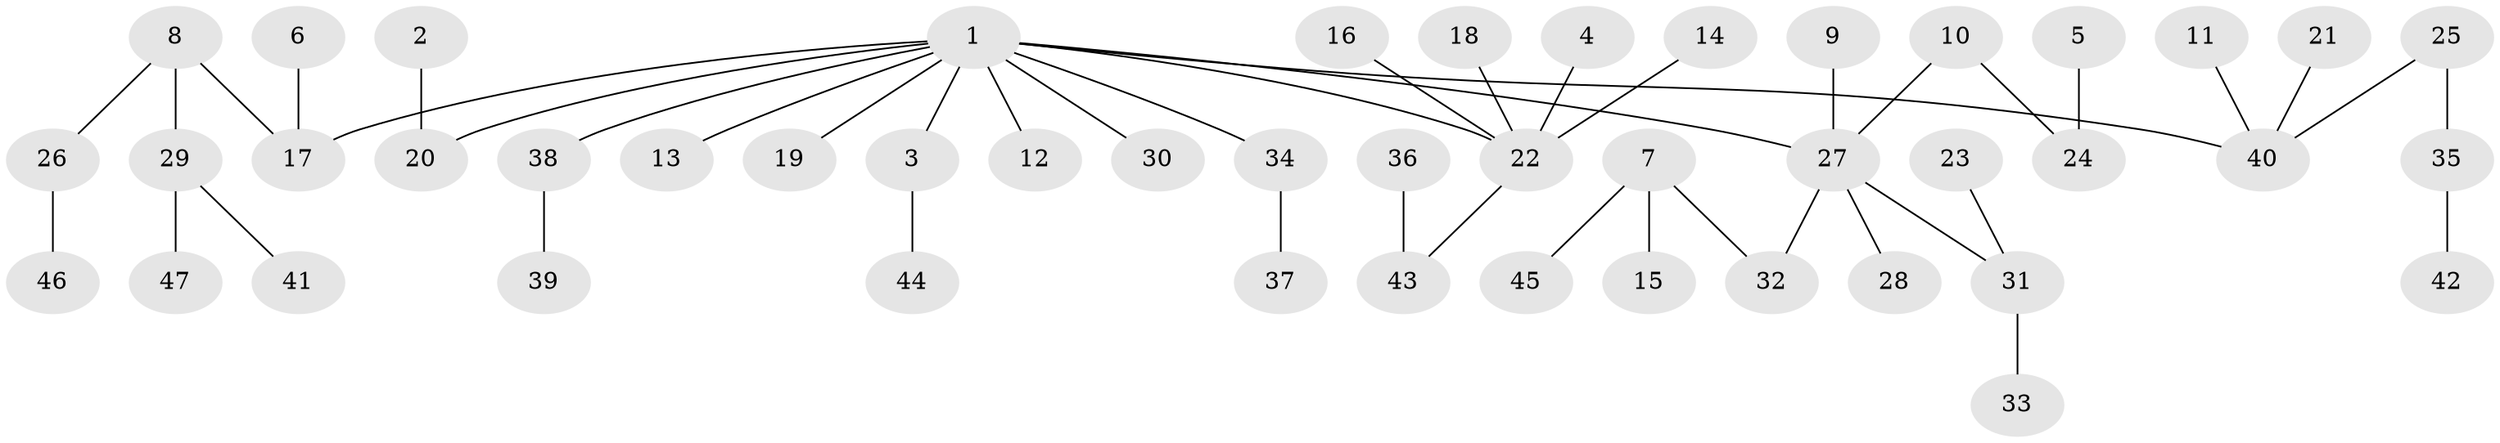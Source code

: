 // original degree distribution, {4: 0.05319148936170213, 8: 0.010638297872340425, 5: 0.02127659574468085, 3: 0.1702127659574468, 1: 0.5319148936170213, 2: 0.19148936170212766, 7: 0.02127659574468085}
// Generated by graph-tools (version 1.1) at 2025/26/03/09/25 03:26:25]
// undirected, 47 vertices, 46 edges
graph export_dot {
graph [start="1"]
  node [color=gray90,style=filled];
  1;
  2;
  3;
  4;
  5;
  6;
  7;
  8;
  9;
  10;
  11;
  12;
  13;
  14;
  15;
  16;
  17;
  18;
  19;
  20;
  21;
  22;
  23;
  24;
  25;
  26;
  27;
  28;
  29;
  30;
  31;
  32;
  33;
  34;
  35;
  36;
  37;
  38;
  39;
  40;
  41;
  42;
  43;
  44;
  45;
  46;
  47;
  1 -- 3 [weight=1.0];
  1 -- 12 [weight=1.0];
  1 -- 13 [weight=1.0];
  1 -- 17 [weight=1.0];
  1 -- 19 [weight=1.0];
  1 -- 20 [weight=1.0];
  1 -- 22 [weight=1.0];
  1 -- 27 [weight=1.0];
  1 -- 30 [weight=1.0];
  1 -- 34 [weight=1.0];
  1 -- 38 [weight=1.0];
  1 -- 40 [weight=1.0];
  2 -- 20 [weight=1.0];
  3 -- 44 [weight=1.0];
  4 -- 22 [weight=1.0];
  5 -- 24 [weight=1.0];
  6 -- 17 [weight=1.0];
  7 -- 15 [weight=1.0];
  7 -- 32 [weight=1.0];
  7 -- 45 [weight=1.0];
  8 -- 17 [weight=1.0];
  8 -- 26 [weight=1.0];
  8 -- 29 [weight=1.0];
  9 -- 27 [weight=1.0];
  10 -- 24 [weight=1.0];
  10 -- 27 [weight=1.0];
  11 -- 40 [weight=1.0];
  14 -- 22 [weight=1.0];
  16 -- 22 [weight=1.0];
  18 -- 22 [weight=1.0];
  21 -- 40 [weight=1.0];
  22 -- 43 [weight=1.0];
  23 -- 31 [weight=1.0];
  25 -- 35 [weight=1.0];
  25 -- 40 [weight=1.0];
  26 -- 46 [weight=1.0];
  27 -- 28 [weight=1.0];
  27 -- 31 [weight=1.0];
  27 -- 32 [weight=1.0];
  29 -- 41 [weight=1.0];
  29 -- 47 [weight=1.0];
  31 -- 33 [weight=1.0];
  34 -- 37 [weight=1.0];
  35 -- 42 [weight=1.0];
  36 -- 43 [weight=1.0];
  38 -- 39 [weight=1.0];
}
